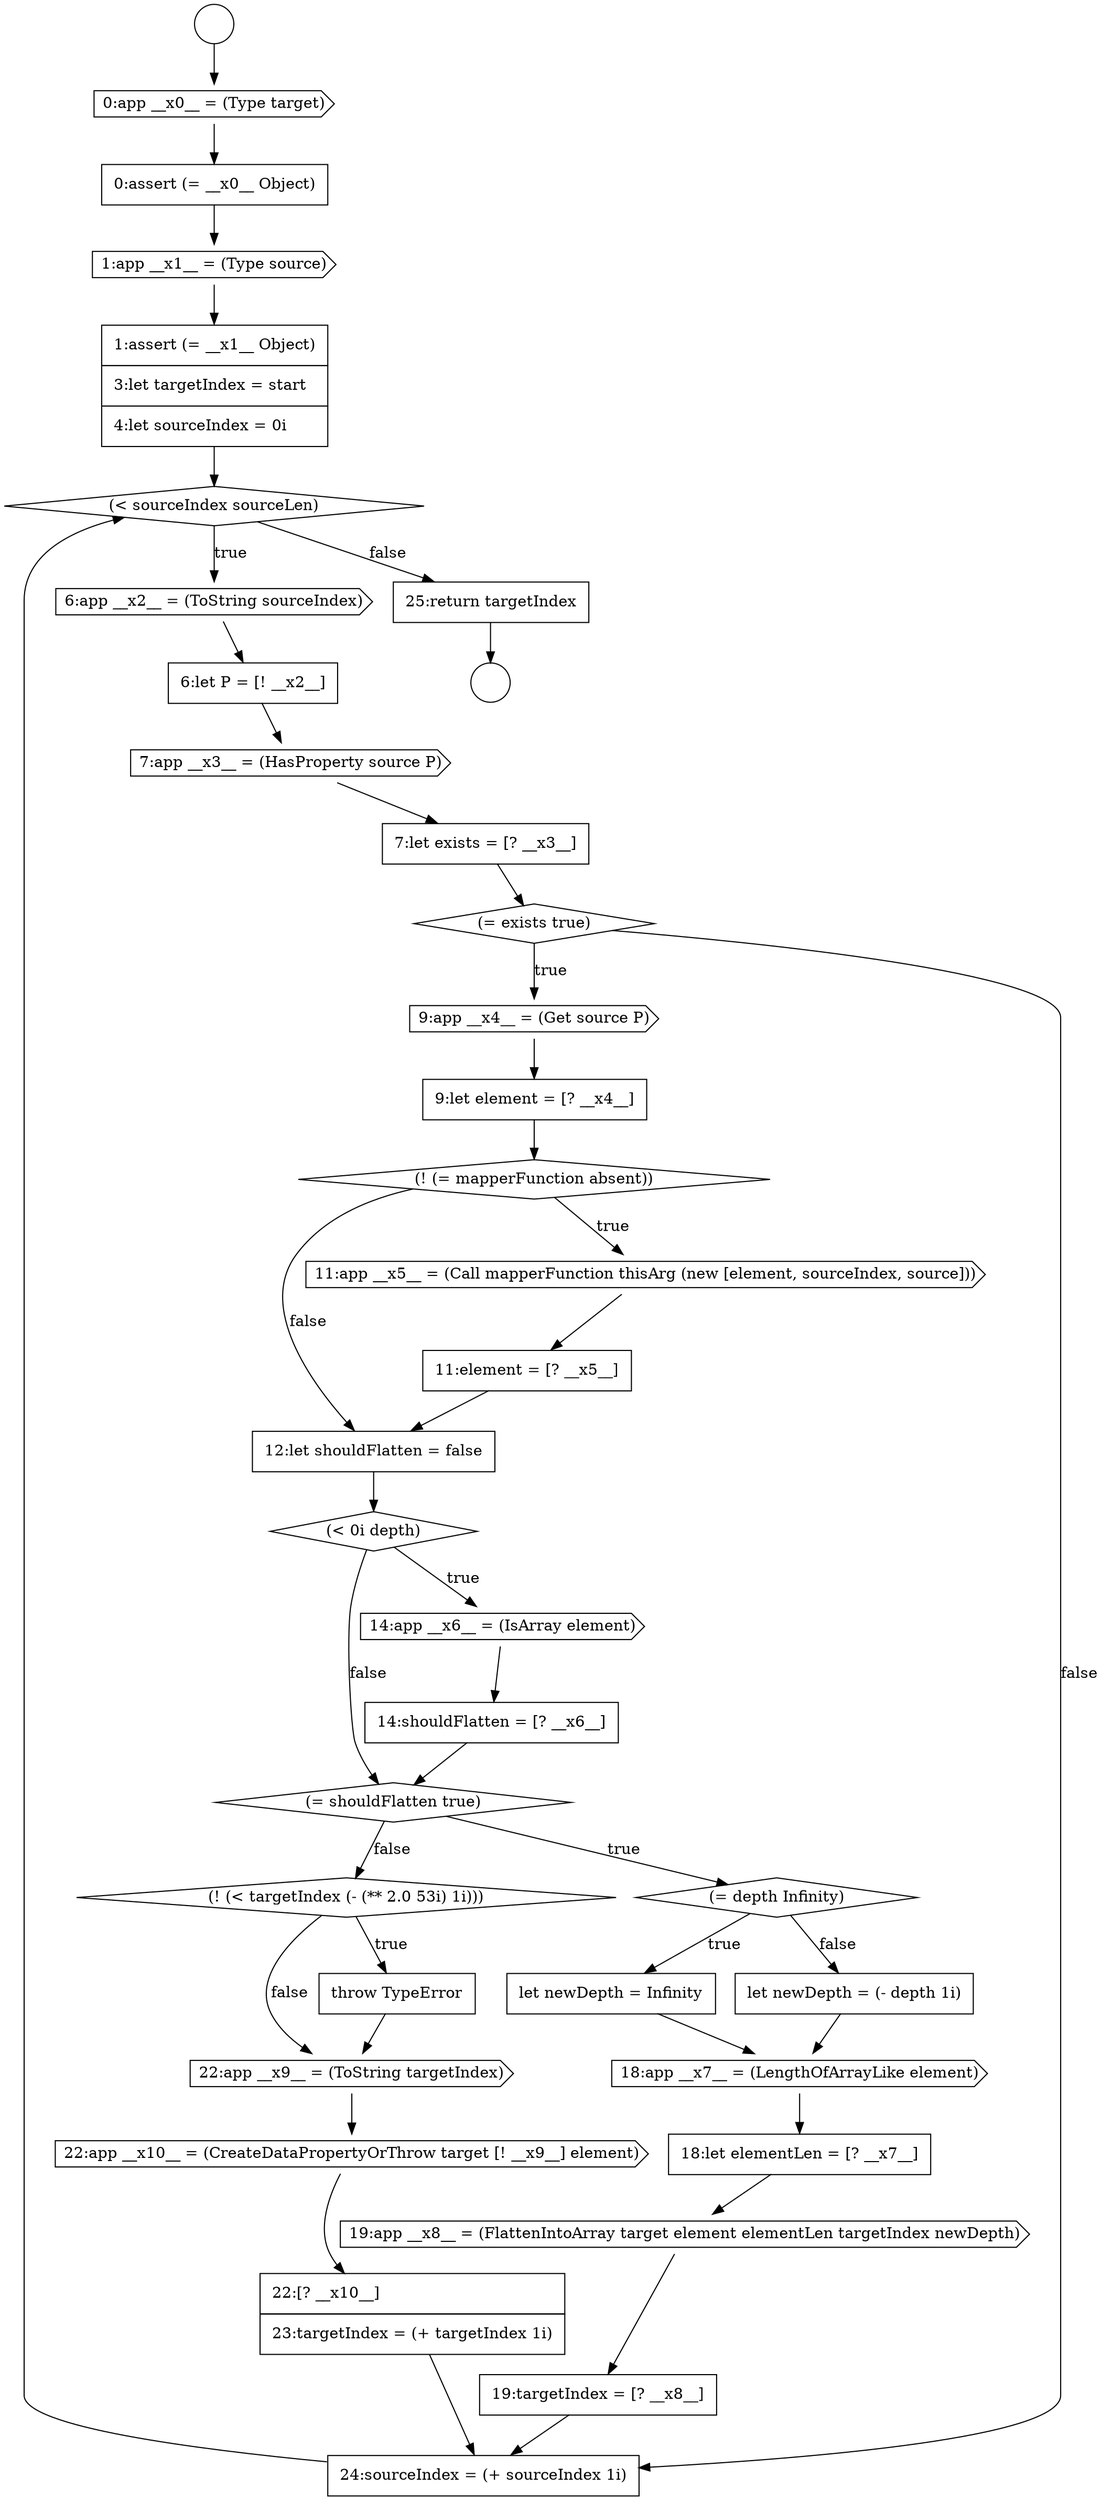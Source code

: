 digraph {
  node16027 [shape=circle label=" " color="black" fillcolor="white" style=filled]
  node16039 [shape=cds, label=<<font color="black">9:app __x4__ = (Get source P)</font>> color="black" fillcolor="white" style=filled]
  node16035 [shape=none, margin=0, label=<<font color="black">
    <table border="0" cellborder="1" cellspacing="0" cellpadding="10">
      <tr><td align="left">6:let P = [! __x2__]</td></tr>
    </table>
  </font>> color="black" fillcolor="white" style=filled]
  node16028 [shape=circle label=" " color="black" fillcolor="white" style=filled]
  node16044 [shape=none, margin=0, label=<<font color="black">
    <table border="0" cellborder="1" cellspacing="0" cellpadding="10">
      <tr><td align="left">12:let shouldFlatten = false</td></tr>
    </table>
  </font>> color="black" fillcolor="white" style=filled]
  node16059 [shape=cds, label=<<font color="black">22:app __x10__ = (CreateDataPropertyOrThrow target [! __x9__] element)</font>> color="black" fillcolor="white" style=filled]
  node16040 [shape=none, margin=0, label=<<font color="black">
    <table border="0" cellborder="1" cellspacing="0" cellpadding="10">
      <tr><td align="left">9:let element = [? __x4__]</td></tr>
    </table>
  </font>> color="black" fillcolor="white" style=filled]
  node16036 [shape=cds, label=<<font color="black">7:app __x3__ = (HasProperty source P)</font>> color="black" fillcolor="white" style=filled]
  node16048 [shape=diamond, label=<<font color="black">(= shouldFlatten true)</font>> color="black" fillcolor="white" style=filled]
  node16043 [shape=none, margin=0, label=<<font color="black">
    <table border="0" cellborder="1" cellspacing="0" cellpadding="10">
      <tr><td align="left">11:element = [? __x5__]</td></tr>
    </table>
  </font>> color="black" fillcolor="white" style=filled]
  node16037 [shape=none, margin=0, label=<<font color="black">
    <table border="0" cellborder="1" cellspacing="0" cellpadding="10">
      <tr><td align="left">7:let exists = [? __x3__]</td></tr>
    </table>
  </font>> color="black" fillcolor="white" style=filled]
  node16056 [shape=diamond, label=<<font color="black">(! (&lt; targetIndex (- (** 2.0 53i) 1i)))</font>> color="black" fillcolor="white" style=filled]
  node16032 [shape=none, margin=0, label=<<font color="black">
    <table border="0" cellborder="1" cellspacing="0" cellpadding="10">
      <tr><td align="left">1:assert (= __x1__ Object)</td></tr>
      <tr><td align="left">3:let targetIndex = start</td></tr>
      <tr><td align="left">4:let sourceIndex = 0i</td></tr>
    </table>
  </font>> color="black" fillcolor="white" style=filled]
  node16047 [shape=none, margin=0, label=<<font color="black">
    <table border="0" cellborder="1" cellspacing="0" cellpadding="10">
      <tr><td align="left">14:shouldFlatten = [? __x6__]</td></tr>
    </table>
  </font>> color="black" fillcolor="white" style=filled]
  node16034 [shape=cds, label=<<font color="black">6:app __x2__ = (ToString sourceIndex)</font>> color="black" fillcolor="white" style=filled]
  node16053 [shape=none, margin=0, label=<<font color="black">
    <table border="0" cellborder="1" cellspacing="0" cellpadding="10">
      <tr><td align="left">18:let elementLen = [? __x7__]</td></tr>
    </table>
  </font>> color="black" fillcolor="white" style=filled]
  node16038 [shape=diamond, label=<<font color="black">(= exists true)</font>> color="black" fillcolor="white" style=filled]
  node16041 [shape=diamond, label=<<font color="black">(! (= mapperFunction absent))</font>> color="black" fillcolor="white" style=filled]
  node16061 [shape=none, margin=0, label=<<font color="black">
    <table border="0" cellborder="1" cellspacing="0" cellpadding="10">
      <tr><td align="left">24:sourceIndex = (+ sourceIndex 1i)</td></tr>
    </table>
  </font>> color="black" fillcolor="white" style=filled]
  node16046 [shape=cds, label=<<font color="black">14:app __x6__ = (IsArray element)</font>> color="black" fillcolor="white" style=filled]
  node16054 [shape=cds, label=<<font color="black">19:app __x8__ = (FlattenIntoArray target element elementLen targetIndex newDepth)</font>> color="black" fillcolor="white" style=filled]
  node16060 [shape=none, margin=0, label=<<font color="black">
    <table border="0" cellborder="1" cellspacing="0" cellpadding="10">
      <tr><td align="left">22:[? __x10__]</td></tr>
      <tr><td align="left">23:targetIndex = (+ targetIndex 1i)</td></tr>
    </table>
  </font>> color="black" fillcolor="white" style=filled]
  node16050 [shape=none, margin=0, label=<<font color="black">
    <table border="0" cellborder="1" cellspacing="0" cellpadding="10">
      <tr><td align="left">let newDepth = Infinity</td></tr>
    </table>
  </font>> color="black" fillcolor="white" style=filled]
  node16045 [shape=diamond, label=<<font color="black">(&lt; 0i depth)</font>> color="black" fillcolor="white" style=filled]
  node16031 [shape=cds, label=<<font color="black">1:app __x1__ = (Type source)</font>> color="black" fillcolor="white" style=filled]
  node16055 [shape=none, margin=0, label=<<font color="black">
    <table border="0" cellborder="1" cellspacing="0" cellpadding="10">
      <tr><td align="left">19:targetIndex = [? __x8__]</td></tr>
    </table>
  </font>> color="black" fillcolor="white" style=filled]
  node16051 [shape=none, margin=0, label=<<font color="black">
    <table border="0" cellborder="1" cellspacing="0" cellpadding="10">
      <tr><td align="left">let newDepth = (- depth 1i)</td></tr>
    </table>
  </font>> color="black" fillcolor="white" style=filled]
  node16058 [shape=cds, label=<<font color="black">22:app __x9__ = (ToString targetIndex)</font>> color="black" fillcolor="white" style=filled]
  node16033 [shape=diamond, label=<<font color="black">(&lt; sourceIndex sourceLen)</font>> color="black" fillcolor="white" style=filled]
  node16030 [shape=none, margin=0, label=<<font color="black">
    <table border="0" cellborder="1" cellspacing="0" cellpadding="10">
      <tr><td align="left">0:assert (= __x0__ Object)</td></tr>
    </table>
  </font>> color="black" fillcolor="white" style=filled]
  node16057 [shape=none, margin=0, label=<<font color="black">
    <table border="0" cellborder="1" cellspacing="0" cellpadding="10">
      <tr><td align="left">throw TypeError</td></tr>
    </table>
  </font>> color="black" fillcolor="white" style=filled]
  node16062 [shape=none, margin=0, label=<<font color="black">
    <table border="0" cellborder="1" cellspacing="0" cellpadding="10">
      <tr><td align="left">25:return targetIndex</td></tr>
    </table>
  </font>> color="black" fillcolor="white" style=filled]
  node16052 [shape=cds, label=<<font color="black">18:app __x7__ = (LengthOfArrayLike element)</font>> color="black" fillcolor="white" style=filled]
  node16042 [shape=cds, label=<<font color="black">11:app __x5__ = (Call mapperFunction thisArg (new [element, sourceIndex, source]))</font>> color="black" fillcolor="white" style=filled]
  node16049 [shape=diamond, label=<<font color="black">(= depth Infinity)</font>> color="black" fillcolor="white" style=filled]
  node16029 [shape=cds, label=<<font color="black">0:app __x0__ = (Type target)</font>> color="black" fillcolor="white" style=filled]
  node16042 -> node16043 [ color="black"]
  node16027 -> node16029 [ color="black"]
  node16048 -> node16049 [label=<<font color="black">true</font>> color="black"]
  node16048 -> node16056 [label=<<font color="black">false</font>> color="black"]
  node16052 -> node16053 [ color="black"]
  node16059 -> node16060 [ color="black"]
  node16045 -> node16046 [label=<<font color="black">true</font>> color="black"]
  node16045 -> node16048 [label=<<font color="black">false</font>> color="black"]
  node16056 -> node16057 [label=<<font color="black">true</font>> color="black"]
  node16056 -> node16058 [label=<<font color="black">false</font>> color="black"]
  node16053 -> node16054 [ color="black"]
  node16034 -> node16035 [ color="black"]
  node16057 -> node16058 [ color="black"]
  node16060 -> node16061 [ color="black"]
  node16054 -> node16055 [ color="black"]
  node16040 -> node16041 [ color="black"]
  node16062 -> node16028 [ color="black"]
  node16031 -> node16032 [ color="black"]
  node16043 -> node16044 [ color="black"]
  node16051 -> node16052 [ color="black"]
  node16033 -> node16034 [label=<<font color="black">true</font>> color="black"]
  node16033 -> node16062 [label=<<font color="black">false</font>> color="black"]
  node16029 -> node16030 [ color="black"]
  node16044 -> node16045 [ color="black"]
  node16037 -> node16038 [ color="black"]
  node16049 -> node16050 [label=<<font color="black">true</font>> color="black"]
  node16049 -> node16051 [label=<<font color="black">false</font>> color="black"]
  node16030 -> node16031 [ color="black"]
  node16032 -> node16033 [ color="black"]
  node16046 -> node16047 [ color="black"]
  node16047 -> node16048 [ color="black"]
  node16036 -> node16037 [ color="black"]
  node16041 -> node16042 [label=<<font color="black">true</font>> color="black"]
  node16041 -> node16044 [label=<<font color="black">false</font>> color="black"]
  node16058 -> node16059 [ color="black"]
  node16038 -> node16039 [label=<<font color="black">true</font>> color="black"]
  node16038 -> node16061 [label=<<font color="black">false</font>> color="black"]
  node16035 -> node16036 [ color="black"]
  node16061 -> node16033 [ color="black"]
  node16050 -> node16052 [ color="black"]
  node16039 -> node16040 [ color="black"]
  node16055 -> node16061 [ color="black"]
}
